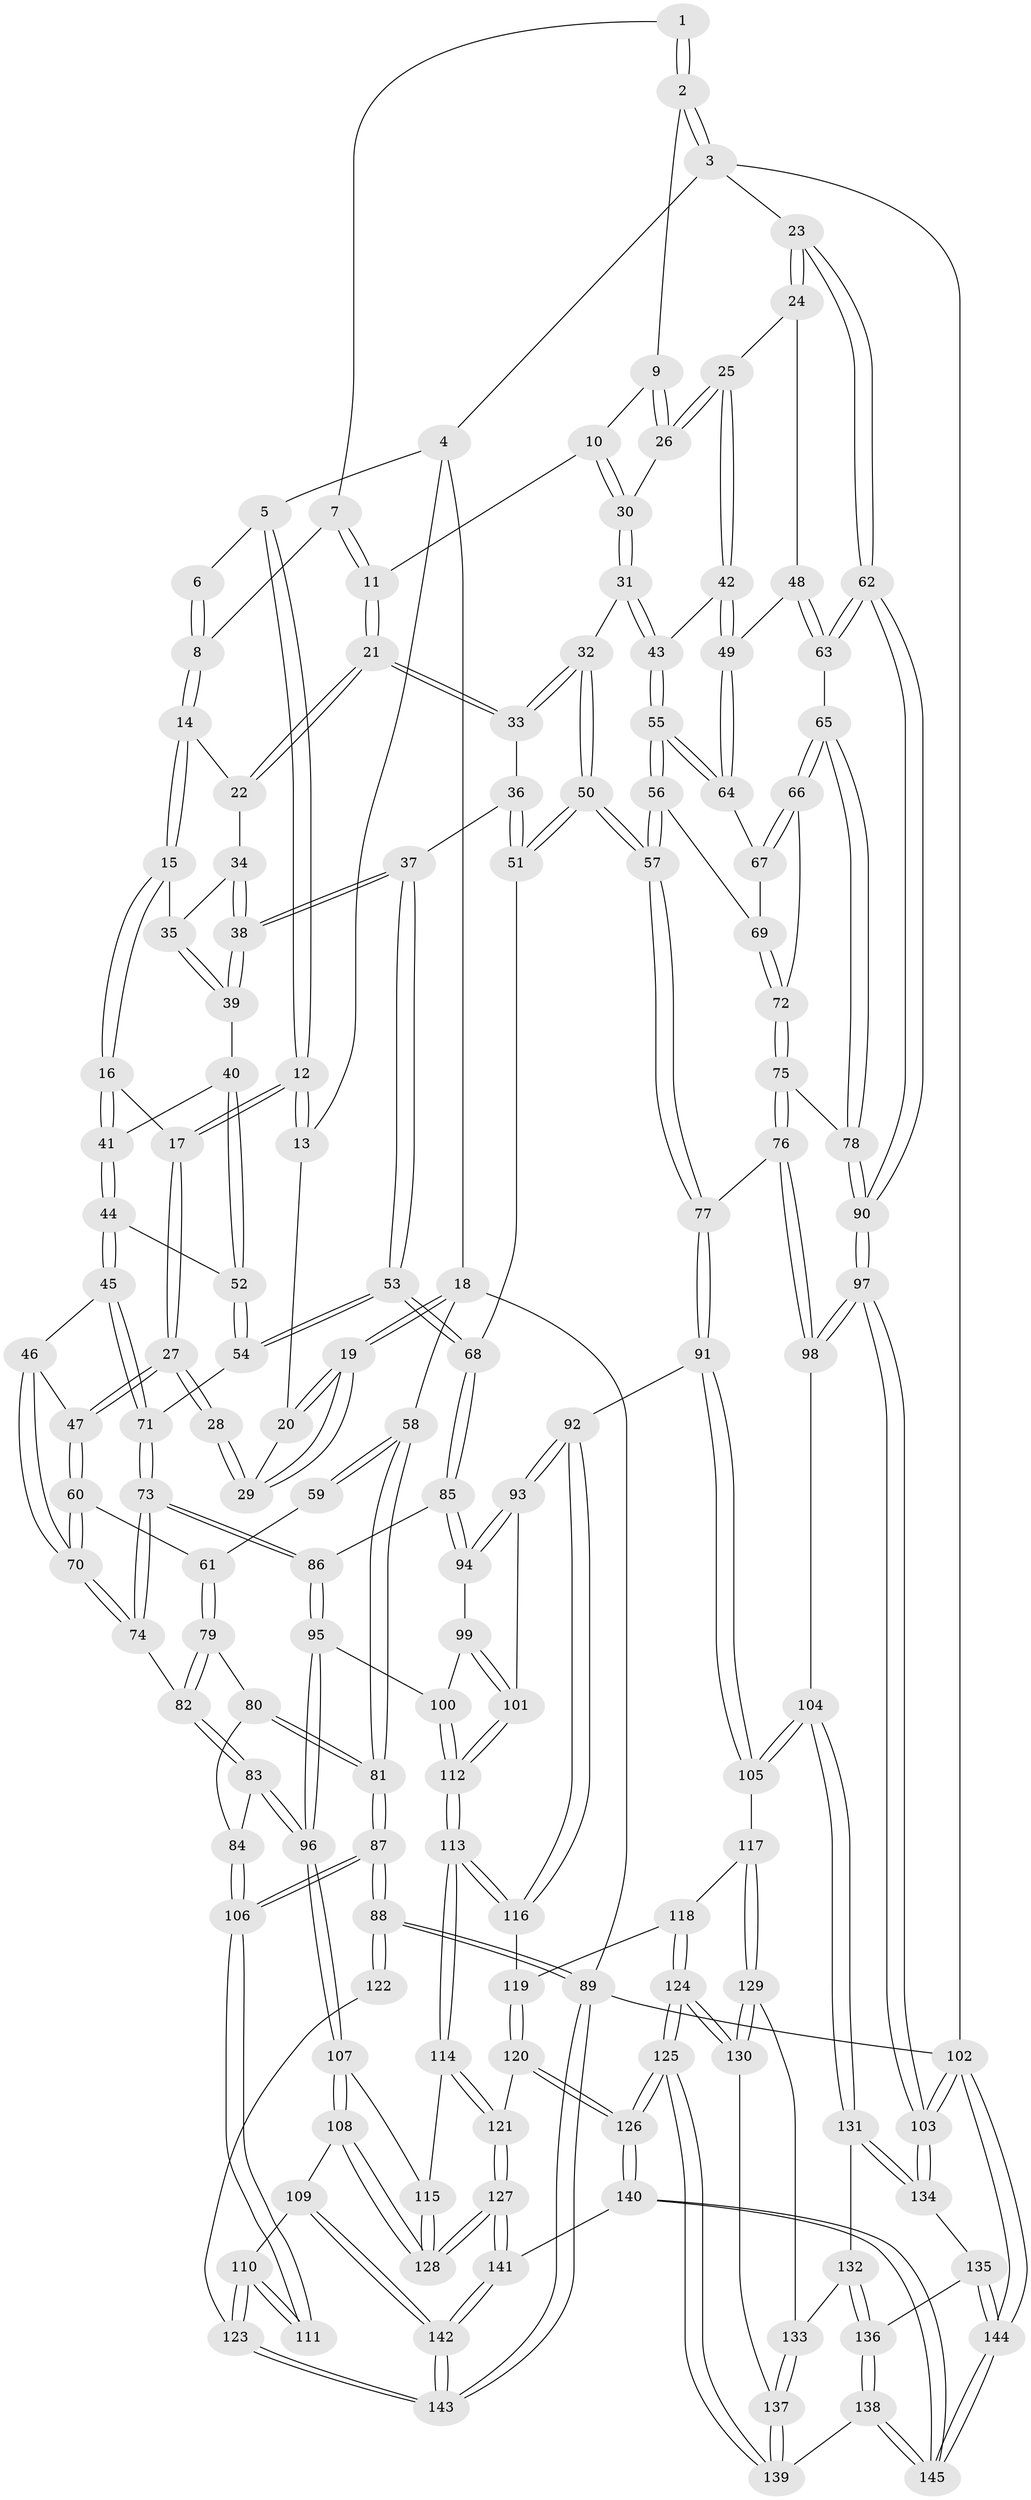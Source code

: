 // coarse degree distribution, {4: 0.43103448275862066, 5: 0.06896551724137931, 3: 0.3448275862068966, 2: 0.13793103448275862, 6: 0.017241379310344827}
// Generated by graph-tools (version 1.1) at 2025/54/03/04/25 22:54:33]
// undirected, 145 vertices, 359 edges
graph export_dot {
  node [color=gray90,style=filled];
  1 [pos="+0.7950102747471406+0"];
  2 [pos="+1+0"];
  3 [pos="+1+0"];
  4 [pos="+0.17775674158390808+0"];
  5 [pos="+0.332245284609343+0"];
  6 [pos="+0.41960654736693515+0"];
  7 [pos="+0.6898799425806027+0.03584703962993964"];
  8 [pos="+0.5213615207148917+0.047139234820372786"];
  9 [pos="+0.9599539118951032+0"];
  10 [pos="+0.7357182850541711+0.12689643337818404"];
  11 [pos="+0.6849788958595108+0.1116631604292572"];
  12 [pos="+0.2929084018377093+0.08171529771422849"];
  13 [pos="+0.07166279385206387+0.06249730341100647"];
  14 [pos="+0.5313768472489221+0.09450691934325701"];
  15 [pos="+0.3690885454100345+0.170389076759583"];
  16 [pos="+0.32636526973783386+0.16129150340400528"];
  17 [pos="+0.2884769871997566+0.14121281919574466"];
  18 [pos="+0+0.18938409622198027"];
  19 [pos="+0+0.1722904644873877"];
  20 [pos="+0.05977677635558682+0.09127869637307105"];
  21 [pos="+0.6303559943265524+0.15522052399139627"];
  22 [pos="+0.5537949310956829+0.1280033823075909"];
  23 [pos="+1+0.17148209778789733"];
  24 [pos="+1+0.22208787253349602"];
  25 [pos="+0.8819018600000448+0.19599726098355302"];
  26 [pos="+0.8589265077074909+0.16977394448232"];
  27 [pos="+0.20089915323699056+0.22048922952329797"];
  28 [pos="+0.19666967277811434+0.21962646496293134"];
  29 [pos="+0.16969550291967136+0.19732467883250532"];
  30 [pos="+0.8054504795960729+0.1834894464286706"];
  31 [pos="+0.742916676578474+0.2722647707060784"];
  32 [pos="+0.7125674835864053+0.2734288695361171"];
  33 [pos="+0.6521891758888262+0.24812835448992815"];
  34 [pos="+0.5380659410126795+0.15431057887245808"];
  35 [pos="+0.4092942742307335+0.1969964764619608"];
  36 [pos="+0.6447984682147465+0.25388668980432555"];
  37 [pos="+0.5499449010747977+0.3089580217339919"];
  38 [pos="+0.496158958260458+0.2667185349561911"];
  39 [pos="+0.478211016725203+0.2660987425827693"];
  40 [pos="+0.4580973236142633+0.2830232443023813"];
  41 [pos="+0.37531031040387747+0.2902822448584266"];
  42 [pos="+0.883540292242971+0.3141444040348605"];
  43 [pos="+0.7520400936940186+0.28224718870493176"];
  44 [pos="+0.3408734720635386+0.37786763752994434"];
  45 [pos="+0.3359574014324549+0.38433913563134936"];
  46 [pos="+0.2697632123673068+0.3639545391182302"];
  47 [pos="+0.21617140123494355+0.30317605935154956"];
  48 [pos="+0.9216377642921346+0.3227225814324772"];
  49 [pos="+0.887428790024954+0.32054787354691694"];
  50 [pos="+0.6606959745691945+0.4604745024926762"];
  51 [pos="+0.6418277219251846+0.4568191868750051"];
  52 [pos="+0.4396569034170643+0.3232934027572267"];
  53 [pos="+0.5516759391767471+0.4348421077466455"];
  54 [pos="+0.47478988019662494+0.41760017180266085"];
  55 [pos="+0.7867177460428348+0.40160663024200316"];
  56 [pos="+0.7846018649993014+0.4115780089881574"];
  57 [pos="+0.7111521732563256+0.488457378088802"];
  58 [pos="+0+0.2515648508697439"];
  59 [pos="+0.032475963356935346+0.2798473292750742"];
  60 [pos="+0.10678600943323223+0.4088031267191251"];
  61 [pos="+0.09899305741112399+0.41444267191146555"];
  62 [pos="+1+0.44436620408785543"];
  63 [pos="+1+0.42054033148303716"];
  64 [pos="+0.8873827092527915+0.32065279404352914"];
  65 [pos="+0.9707453669754007+0.4377957648124633"];
  66 [pos="+0.9031046434745689+0.42719888758345015"];
  67 [pos="+0.8912719232635168+0.3766453906326772"];
  68 [pos="+0.5625776798052861+0.4496578860668621"];
  69 [pos="+0.8133418390706972+0.41877990249833386"];
  70 [pos="+0.23148284554774223+0.44702044555216675"];
  71 [pos="+0.36523377033771137+0.4241919309395462"];
  72 [pos="+0.8783782284859023+0.4425140695240277"];
  73 [pos="+0.3542383010116947+0.5235798903749238"];
  74 [pos="+0.21801171737957442+0.5061496959850457"];
  75 [pos="+0.8660100524430621+0.5432804797077178"];
  76 [pos="+0.8321331311154797+0.5839216519311123"];
  77 [pos="+0.7461129721502655+0.5656635995988125"];
  78 [pos="+0.8943362575961568+0.5310904411344091"];
  79 [pos="+0.0939839615745575+0.4234908694868336"];
  80 [pos="+0.08666471161669402+0.4270844347899162"];
  81 [pos="+0+0.4861282235018071"];
  82 [pos="+0.18980411446658166+0.5278767500451298"];
  83 [pos="+0.16501749150838127+0.6054769927403382"];
  84 [pos="+0.08276418157463793+0.6209252840146429"];
  85 [pos="+0.5128102596314148+0.5493181769444185"];
  86 [pos="+0.36552481715603524+0.5478510475771359"];
  87 [pos="+0+0.6347841115605483"];
  88 [pos="+0+0.8579895398164383"];
  89 [pos="+0+1"];
  90 [pos="+1+0.5248049559945173"];
  91 [pos="+0.6958569313660014+0.638428097635222"];
  92 [pos="+0.6261405415172382+0.6773441877144796"];
  93 [pos="+0.6099392328782827+0.6692345421398378"];
  94 [pos="+0.5147386091733434+0.5569216544739103"];
  95 [pos="+0.3326161495308118+0.6516422401839984"];
  96 [pos="+0.2671122099266922+0.687269425330002"];
  97 [pos="+1+0.6828122625355618"];
  98 [pos="+0.9104186913935023+0.6732878165699654"];
  99 [pos="+0.4824429054470988+0.6178796576017488"];
  100 [pos="+0.35680318985870607+0.6623667495915695"];
  101 [pos="+0.4770137635385372+0.7030874037460917"];
  102 [pos="+1+1"];
  103 [pos="+1+0.9980121345856587"];
  104 [pos="+0.8262513138207143+0.8010886331361183"];
  105 [pos="+0.8049004045329128+0.8029836650090619"];
  106 [pos="+0+0.6556394466799526"];
  107 [pos="+0.24889984343191449+0.8019342450220911"];
  108 [pos="+0.23158226075193536+0.8275118257031363"];
  109 [pos="+0.22286702860815266+0.830184808087572"];
  110 [pos="+0.16267062521590386+0.8282063397831876"];
  111 [pos="+0.11883854003205196+0.8041844630362783"];
  112 [pos="+0.45080344239255704+0.7300132735914274"];
  113 [pos="+0.46166866974494997+0.8009418573114896"];
  114 [pos="+0.4604597824794107+0.8092175516137359"];
  115 [pos="+0.4301747445987801+0.8147155908334333"];
  116 [pos="+0.6228064471293578+0.7123341465375918"];
  117 [pos="+0.796578460738487+0.8079735957219801"];
  118 [pos="+0.6683647777715089+0.8206537396941622"];
  119 [pos="+0.6437091669492535+0.8053724630951722"];
  120 [pos="+0.5271484827177472+0.8707801495136036"];
  121 [pos="+0.4946359619753776+0.8584253562832403"];
  122 [pos="+0.03097353701922732+0.8514553904228142"];
  123 [pos="+0.07235624410647619+0.9364272873580256"];
  124 [pos="+0.6759452122047688+0.9590794747243293"];
  125 [pos="+0.6585484711206621+0.9880746453338327"];
  126 [pos="+0.6200006937121748+1"];
  127 [pos="+0.3586735870721444+1"];
  128 [pos="+0.3235355591896247+0.9603234837118084"];
  129 [pos="+0.7730452198127722+0.8795369263029283"];
  130 [pos="+0.7294045833721015+0.9361467634232415"];
  131 [pos="+0.8523423050551264+0.828899200316549"];
  132 [pos="+0.8117945725816942+0.9309673031819327"];
  133 [pos="+0.8007494337414988+0.9319251541538779"];
  134 [pos="+0.9110358051745008+0.8812024278937316"];
  135 [pos="+0.8620060317803302+0.94425193194275"];
  136 [pos="+0.8548130456475328+0.9496731342480134"];
  137 [pos="+0.7850846487299219+0.9575542617551749"];
  138 [pos="+0.8191207520958131+1"];
  139 [pos="+0.7960437542332699+0.9779910635576343"];
  140 [pos="+0.6039790837532636+1"];
  141 [pos="+0.36452560795425887+1"];
  142 [pos="+0.004475730947990431+1"];
  143 [pos="+0+1"];
  144 [pos="+1+1"];
  145 [pos="+0.8162661502272831+1"];
  1 -- 2;
  1 -- 2;
  1 -- 7;
  2 -- 3;
  2 -- 3;
  2 -- 9;
  3 -- 4;
  3 -- 23;
  3 -- 102;
  4 -- 5;
  4 -- 13;
  4 -- 18;
  5 -- 6;
  5 -- 12;
  5 -- 12;
  6 -- 8;
  6 -- 8;
  7 -- 8;
  7 -- 11;
  7 -- 11;
  8 -- 14;
  8 -- 14;
  9 -- 10;
  9 -- 26;
  9 -- 26;
  10 -- 11;
  10 -- 30;
  10 -- 30;
  11 -- 21;
  11 -- 21;
  12 -- 13;
  12 -- 13;
  12 -- 17;
  12 -- 17;
  13 -- 20;
  14 -- 15;
  14 -- 15;
  14 -- 22;
  15 -- 16;
  15 -- 16;
  15 -- 35;
  16 -- 17;
  16 -- 41;
  16 -- 41;
  17 -- 27;
  17 -- 27;
  18 -- 19;
  18 -- 19;
  18 -- 58;
  18 -- 89;
  19 -- 20;
  19 -- 20;
  19 -- 29;
  19 -- 29;
  20 -- 29;
  21 -- 22;
  21 -- 22;
  21 -- 33;
  21 -- 33;
  22 -- 34;
  23 -- 24;
  23 -- 24;
  23 -- 62;
  23 -- 62;
  24 -- 25;
  24 -- 48;
  25 -- 26;
  25 -- 26;
  25 -- 42;
  25 -- 42;
  26 -- 30;
  27 -- 28;
  27 -- 28;
  27 -- 47;
  27 -- 47;
  28 -- 29;
  28 -- 29;
  30 -- 31;
  30 -- 31;
  31 -- 32;
  31 -- 43;
  31 -- 43;
  32 -- 33;
  32 -- 33;
  32 -- 50;
  32 -- 50;
  33 -- 36;
  34 -- 35;
  34 -- 38;
  34 -- 38;
  35 -- 39;
  35 -- 39;
  36 -- 37;
  36 -- 51;
  36 -- 51;
  37 -- 38;
  37 -- 38;
  37 -- 53;
  37 -- 53;
  38 -- 39;
  38 -- 39;
  39 -- 40;
  40 -- 41;
  40 -- 52;
  40 -- 52;
  41 -- 44;
  41 -- 44;
  42 -- 43;
  42 -- 49;
  42 -- 49;
  43 -- 55;
  43 -- 55;
  44 -- 45;
  44 -- 45;
  44 -- 52;
  45 -- 46;
  45 -- 71;
  45 -- 71;
  46 -- 47;
  46 -- 70;
  46 -- 70;
  47 -- 60;
  47 -- 60;
  48 -- 49;
  48 -- 63;
  48 -- 63;
  49 -- 64;
  49 -- 64;
  50 -- 51;
  50 -- 51;
  50 -- 57;
  50 -- 57;
  51 -- 68;
  52 -- 54;
  52 -- 54;
  53 -- 54;
  53 -- 54;
  53 -- 68;
  53 -- 68;
  54 -- 71;
  55 -- 56;
  55 -- 56;
  55 -- 64;
  55 -- 64;
  56 -- 57;
  56 -- 57;
  56 -- 69;
  57 -- 77;
  57 -- 77;
  58 -- 59;
  58 -- 59;
  58 -- 81;
  58 -- 81;
  59 -- 61;
  60 -- 61;
  60 -- 70;
  60 -- 70;
  61 -- 79;
  61 -- 79;
  62 -- 63;
  62 -- 63;
  62 -- 90;
  62 -- 90;
  63 -- 65;
  64 -- 67;
  65 -- 66;
  65 -- 66;
  65 -- 78;
  65 -- 78;
  66 -- 67;
  66 -- 67;
  66 -- 72;
  67 -- 69;
  68 -- 85;
  68 -- 85;
  69 -- 72;
  69 -- 72;
  70 -- 74;
  70 -- 74;
  71 -- 73;
  71 -- 73;
  72 -- 75;
  72 -- 75;
  73 -- 74;
  73 -- 74;
  73 -- 86;
  73 -- 86;
  74 -- 82;
  75 -- 76;
  75 -- 76;
  75 -- 78;
  76 -- 77;
  76 -- 98;
  76 -- 98;
  77 -- 91;
  77 -- 91;
  78 -- 90;
  78 -- 90;
  79 -- 80;
  79 -- 82;
  79 -- 82;
  80 -- 81;
  80 -- 81;
  80 -- 84;
  81 -- 87;
  81 -- 87;
  82 -- 83;
  82 -- 83;
  83 -- 84;
  83 -- 96;
  83 -- 96;
  84 -- 106;
  84 -- 106;
  85 -- 86;
  85 -- 94;
  85 -- 94;
  86 -- 95;
  86 -- 95;
  87 -- 88;
  87 -- 88;
  87 -- 106;
  87 -- 106;
  88 -- 89;
  88 -- 89;
  88 -- 122;
  88 -- 122;
  89 -- 143;
  89 -- 143;
  89 -- 102;
  90 -- 97;
  90 -- 97;
  91 -- 92;
  91 -- 105;
  91 -- 105;
  92 -- 93;
  92 -- 93;
  92 -- 116;
  92 -- 116;
  93 -- 94;
  93 -- 94;
  93 -- 101;
  94 -- 99;
  95 -- 96;
  95 -- 96;
  95 -- 100;
  96 -- 107;
  96 -- 107;
  97 -- 98;
  97 -- 98;
  97 -- 103;
  97 -- 103;
  98 -- 104;
  99 -- 100;
  99 -- 101;
  99 -- 101;
  100 -- 112;
  100 -- 112;
  101 -- 112;
  101 -- 112;
  102 -- 103;
  102 -- 103;
  102 -- 144;
  102 -- 144;
  103 -- 134;
  103 -- 134;
  104 -- 105;
  104 -- 105;
  104 -- 131;
  104 -- 131;
  105 -- 117;
  106 -- 111;
  106 -- 111;
  107 -- 108;
  107 -- 108;
  107 -- 115;
  108 -- 109;
  108 -- 128;
  108 -- 128;
  109 -- 110;
  109 -- 142;
  109 -- 142;
  110 -- 111;
  110 -- 111;
  110 -- 123;
  110 -- 123;
  112 -- 113;
  112 -- 113;
  113 -- 114;
  113 -- 114;
  113 -- 116;
  113 -- 116;
  114 -- 115;
  114 -- 121;
  114 -- 121;
  115 -- 128;
  115 -- 128;
  116 -- 119;
  117 -- 118;
  117 -- 129;
  117 -- 129;
  118 -- 119;
  118 -- 124;
  118 -- 124;
  119 -- 120;
  119 -- 120;
  120 -- 121;
  120 -- 126;
  120 -- 126;
  121 -- 127;
  121 -- 127;
  122 -- 123;
  123 -- 143;
  123 -- 143;
  124 -- 125;
  124 -- 125;
  124 -- 130;
  124 -- 130;
  125 -- 126;
  125 -- 126;
  125 -- 139;
  125 -- 139;
  126 -- 140;
  126 -- 140;
  127 -- 128;
  127 -- 128;
  127 -- 141;
  127 -- 141;
  129 -- 130;
  129 -- 130;
  129 -- 133;
  130 -- 137;
  131 -- 132;
  131 -- 134;
  131 -- 134;
  132 -- 133;
  132 -- 136;
  132 -- 136;
  133 -- 137;
  133 -- 137;
  134 -- 135;
  135 -- 136;
  135 -- 144;
  135 -- 144;
  136 -- 138;
  136 -- 138;
  137 -- 139;
  137 -- 139;
  138 -- 139;
  138 -- 145;
  138 -- 145;
  140 -- 141;
  140 -- 145;
  140 -- 145;
  141 -- 142;
  141 -- 142;
  142 -- 143;
  142 -- 143;
  144 -- 145;
  144 -- 145;
}
